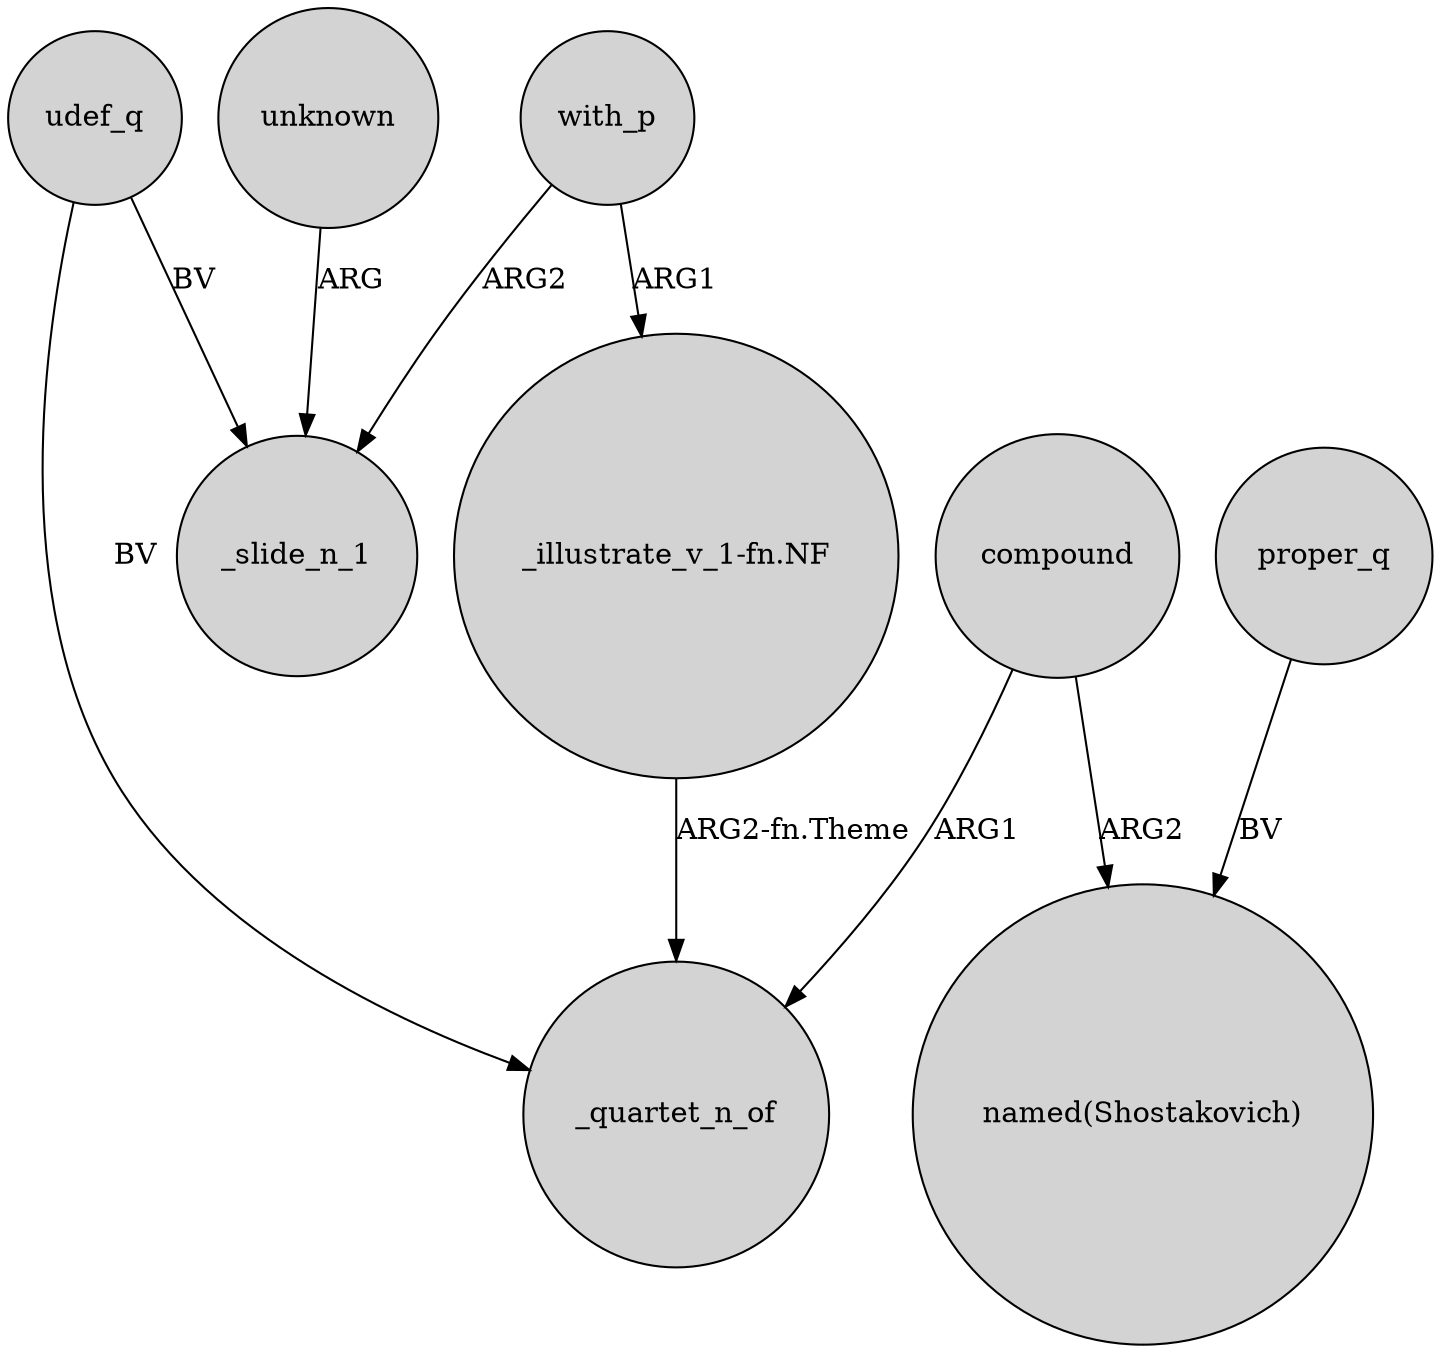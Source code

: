 digraph {
	node [shape=circle style=filled]
	udef_q -> _slide_n_1 [label=BV]
	compound -> "named(Shostakovich)" [label=ARG2]
	with_p -> _slide_n_1 [label=ARG2]
	proper_q -> "named(Shostakovich)" [label=BV]
	compound -> _quartet_n_of [label=ARG1]
	"_illustrate_v_1-fn.NF" -> _quartet_n_of [label="ARG2-fn.Theme"]
	unknown -> _slide_n_1 [label=ARG]
	with_p -> "_illustrate_v_1-fn.NF" [label=ARG1]
	udef_q -> _quartet_n_of [label=BV]
}

